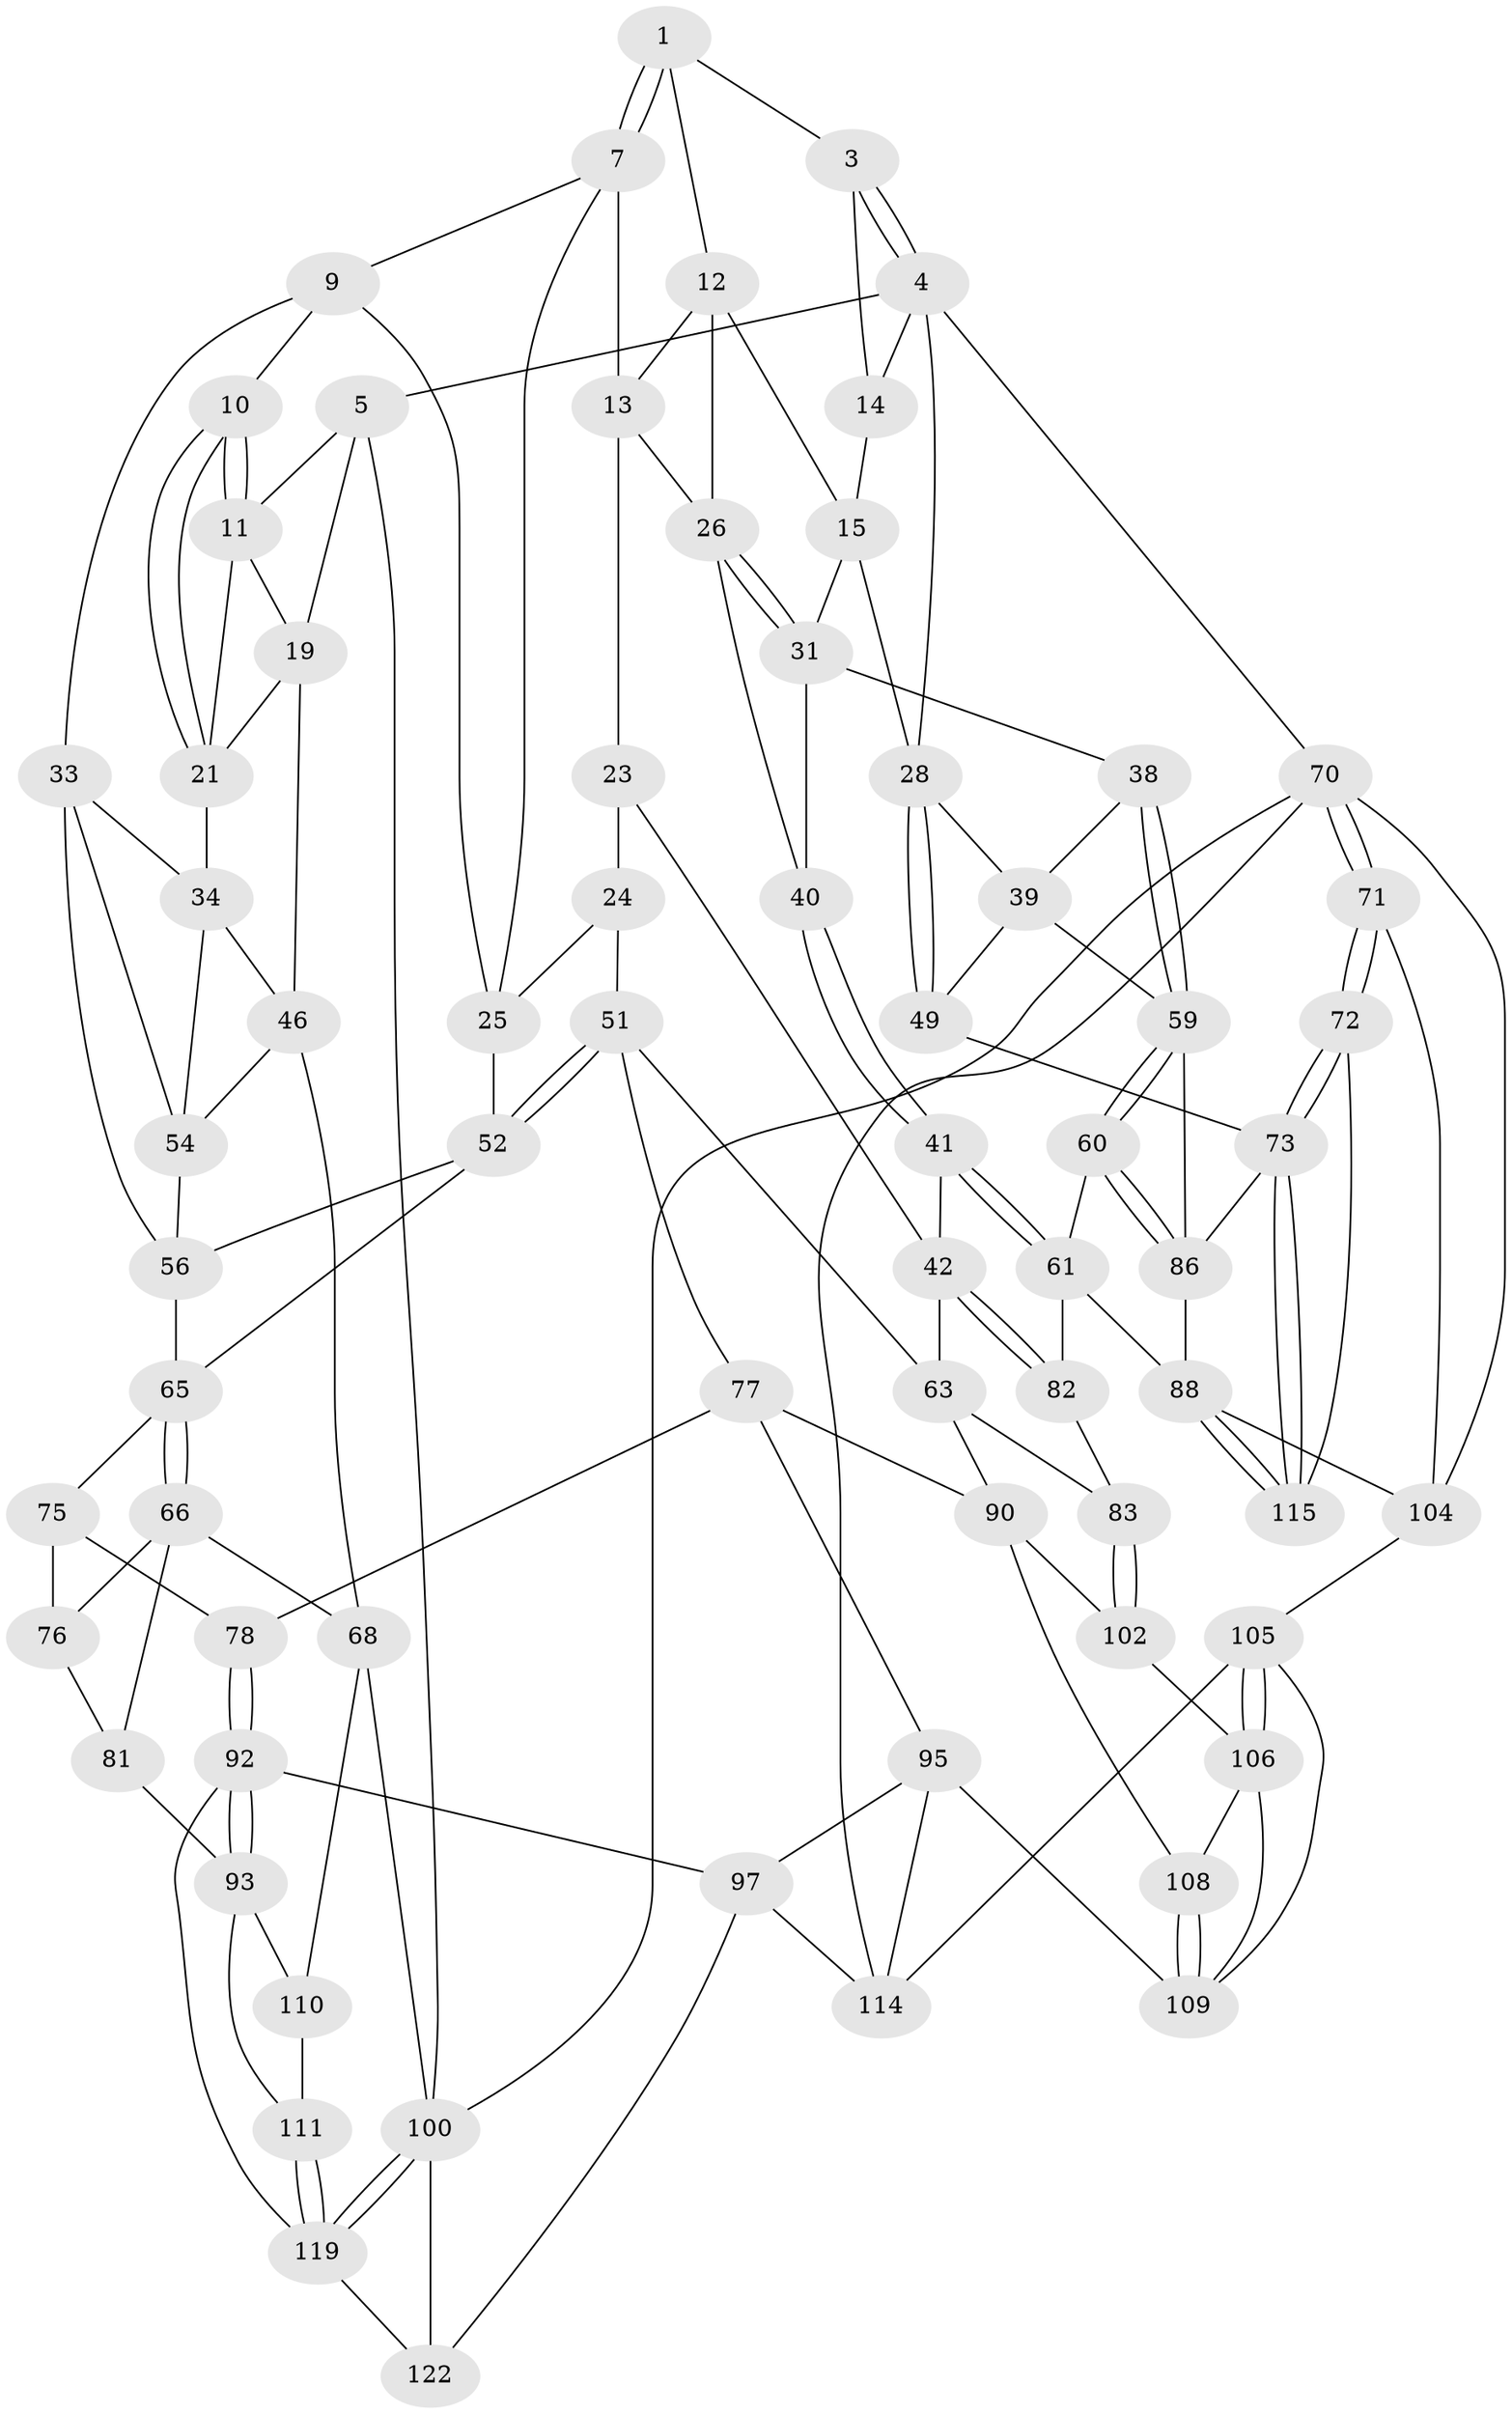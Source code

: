 // original degree distribution, {3: 0.016129032258064516, 4: 0.25, 6: 0.23387096774193547, 5: 0.5}
// Generated by graph-tools (version 1.1) at 2025/42/03/06/25 10:42:29]
// undirected, 71 vertices, 157 edges
graph export_dot {
graph [start="1"]
  node [color=gray90,style=filled];
  1 [pos="+0.3722256253132287+0",super="+2"];
  3 [pos="+0.7884206943139339+0"];
  4 [pos="+1+0",super="+17"];
  5 [pos="+0+0",super="+6"];
  7 [pos="+0.3821860658891743+0.09597717791008349",super="+8"];
  9 [pos="+0.32975534573180276+0.1574556745579387",super="+32"];
  10 [pos="+0.2773007660296675+0.14883765266877497"];
  11 [pos="+0.1463711608425059+0.07821592499502149",super="+18"];
  12 [pos="+0.6932980767050931+0.09792098631905086",super="+16"];
  13 [pos="+0.6522100815995502+0.11837827822056289",super="+22"];
  14 [pos="+0.9097906612477421+0.10212306973379279"];
  15 [pos="+0.7748716330196406+0.15577441741519518",super="+30"];
  19 [pos="+0+0.2105631901386104",super="+20"];
  21 [pos="+0.12585750757702793+0.2702297008789524",super="+35"];
  23 [pos="+0.5611403476832358+0.27506556974668234",super="+44"];
  24 [pos="+0.42587146197258585+0.2856304164243202",super="+48"];
  25 [pos="+0.4182500753701582+0.2848761792591959",super="+36"];
  26 [pos="+0.7210310483990692+0.3481262766881753",super="+27"];
  28 [pos="+1+0.10862024492954744",super="+29"];
  31 [pos="+0.861225040134631+0.275130393608525",super="+37"];
  33 [pos="+0.21110527229344433+0.3396588505752046",super="+53"];
  34 [pos="+0.12364066396409303+0.287385633911954",super="+45"];
  38 [pos="+0.9178313616598751+0.366952987742149"];
  39 [pos="+0.9688325516215301+0.33091204962096654",super="+50"];
  40 [pos="+0.7281420703305105+0.44738833427741176"];
  41 [pos="+0.7255098434612975+0.46799875792225126"];
  42 [pos="+0.7038786777657773+0.473201949100895",super="+43"];
  46 [pos="+0.044094634332603695+0.40758650732446305",super="+47"];
  49 [pos="+1+0.5754098399138102"];
  51 [pos="+0.39266367561179827+0.5027829674804336",super="+64"];
  52 [pos="+0.37649018056886807+0.4838939403282194",super="+55"];
  54 [pos="+0.1805208632483933+0.3912152631866393",super="+58"];
  56 [pos="+0.2535452356199603+0.47028278474700447",super="+57"];
  59 [pos="+0.909768385808974+0.49288299087113313",super="+62"];
  60 [pos="+0.8282173112528427+0.504050914736452"];
  61 [pos="+0.7833719547592578+0.5004067251634082",super="+85"];
  63 [pos="+0.5467647103082284+0.5988070219535796",super="+84"];
  65 [pos="+0.15316391319321784+0.5128650608530515",super="+69"];
  66 [pos="+0.12849823970771201+0.5459474506972883",super="+67"];
  68 [pos="+0+0.6269906904036122",super="+99"];
  70 [pos="+1+1",super="+124"];
  71 [pos="+1+1",super="+117"];
  72 [pos="+1+1",super="+116"];
  73 [pos="+1+1",super="+74"];
  75 [pos="+0.21993881616340974+0.6092159613843958",super="+79"];
  76 [pos="+0.14329546654510034+0.5653692911305042",super="+80"];
  77 [pos="+0.3729853261347801+0.6325273565792047",super="+91"];
  78 [pos="+0.3165578823914093+0.6492695705830369"];
  81 [pos="+0.14278282475572898+0.7143801656057414"];
  82 [pos="+0.6357418174078123+0.6954636882194329"];
  83 [pos="+0.6152699508945358+0.6972765873834855"];
  86 [pos="+0.8745546792772148+0.7335128286678001",super="+87"];
  88 [pos="+0.7945949779797901+0.7818378058107219",super="+89"];
  90 [pos="+0.4349473891714601+0.7276133905359496",super="+103"];
  92 [pos="+0.23250884420375642+0.8389803416829428",super="+98"];
  93 [pos="+0.22094256037755172+0.8341503203169564",super="+94"];
  95 [pos="+0.398589063547039+0.7875226078088672",super="+96"];
  97 [pos="+0.2785791032734667+0.8715146047025862",super="+121"];
  100 [pos="+0+0.8214974102749729",super="+101"];
  102 [pos="+0.5949291422756896+0.7430192557622253"];
  104 [pos="+0.6771037101945013+0.8932483812761168",super="+118"];
  105 [pos="+0.6334232876453013+0.8735791155305264",super="+113"];
  106 [pos="+0.6111721297046625+0.8585320387549058",super="+107"];
  108 [pos="+0.5276590813523948+0.7913652560967606"];
  109 [pos="+0.5102308642385519+0.8615532805746556",super="+112"];
  110 [pos="+0.0696197539733684+0.833365048367107"];
  111 [pos="+0.10647560756132338+0.8880358985129337"];
  114 [pos="+0.46767629738893807+0.9881216140494453",super="+123"];
  115 [pos="+0.8039851663762128+0.7963969486293319"];
  119 [pos="+0.080050606191654+0.9313751658984225",super="+120"];
  122 [pos="+0.10755169285853285+1"];
  1 -- 7;
  1 -- 7;
  1 -- 3;
  1 -- 12;
  3 -- 4;
  3 -- 4;
  3 -- 14;
  4 -- 5;
  4 -- 70;
  4 -- 28;
  4 -- 14;
  5 -- 19;
  5 -- 100;
  5 -- 11;
  7 -- 13;
  7 -- 9;
  7 -- 25;
  9 -- 10;
  9 -- 25;
  9 -- 33;
  10 -- 11;
  10 -- 11;
  10 -- 21;
  10 -- 21;
  11 -- 19;
  11 -- 21;
  12 -- 13;
  12 -- 26;
  12 -- 15;
  13 -- 26;
  13 -- 23;
  14 -- 15;
  15 -- 28;
  15 -- 31;
  19 -- 21;
  19 -- 46;
  21 -- 34;
  23 -- 24 [weight=2];
  23 -- 42;
  24 -- 25;
  24 -- 51;
  25 -- 52;
  26 -- 31;
  26 -- 31;
  26 -- 40;
  28 -- 49;
  28 -- 49;
  28 -- 39;
  31 -- 40;
  31 -- 38;
  33 -- 34;
  33 -- 56;
  33 -- 54;
  34 -- 46;
  34 -- 54;
  38 -- 39;
  38 -- 59;
  38 -- 59;
  39 -- 49;
  39 -- 59;
  40 -- 41;
  40 -- 41;
  41 -- 42;
  41 -- 61;
  41 -- 61;
  42 -- 82;
  42 -- 82;
  42 -- 63;
  46 -- 68;
  46 -- 54;
  49 -- 73;
  51 -- 52;
  51 -- 52;
  51 -- 77;
  51 -- 63;
  52 -- 56;
  52 -- 65;
  54 -- 56;
  56 -- 65;
  59 -- 60;
  59 -- 60;
  59 -- 86;
  60 -- 61;
  60 -- 86;
  60 -- 86;
  61 -- 82;
  61 -- 88;
  63 -- 90;
  63 -- 83;
  65 -- 66;
  65 -- 66;
  65 -- 75;
  66 -- 76;
  66 -- 81;
  66 -- 68;
  68 -- 100;
  68 -- 110;
  70 -- 71;
  70 -- 71;
  70 -- 100;
  70 -- 104;
  70 -- 114;
  71 -- 72 [weight=2];
  71 -- 72;
  71 -- 104;
  72 -- 73;
  72 -- 73;
  72 -- 115;
  73 -- 115;
  73 -- 115;
  73 -- 86;
  75 -- 76 [weight=2];
  75 -- 78;
  76 -- 81;
  77 -- 78;
  77 -- 90;
  77 -- 95;
  78 -- 92;
  78 -- 92;
  81 -- 93;
  82 -- 83;
  83 -- 102;
  83 -- 102;
  86 -- 88;
  88 -- 115;
  88 -- 115;
  88 -- 104;
  90 -- 108;
  90 -- 102;
  92 -- 93;
  92 -- 93;
  92 -- 97;
  92 -- 119;
  93 -- 111;
  93 -- 110;
  95 -- 109;
  95 -- 97;
  95 -- 114;
  97 -- 122;
  97 -- 114;
  100 -- 119;
  100 -- 119;
  100 -- 122;
  102 -- 106;
  104 -- 105;
  105 -- 106;
  105 -- 106;
  105 -- 114;
  105 -- 109;
  106 -- 109;
  106 -- 108;
  108 -- 109;
  108 -- 109;
  110 -- 111;
  111 -- 119;
  111 -- 119;
  119 -- 122;
}
